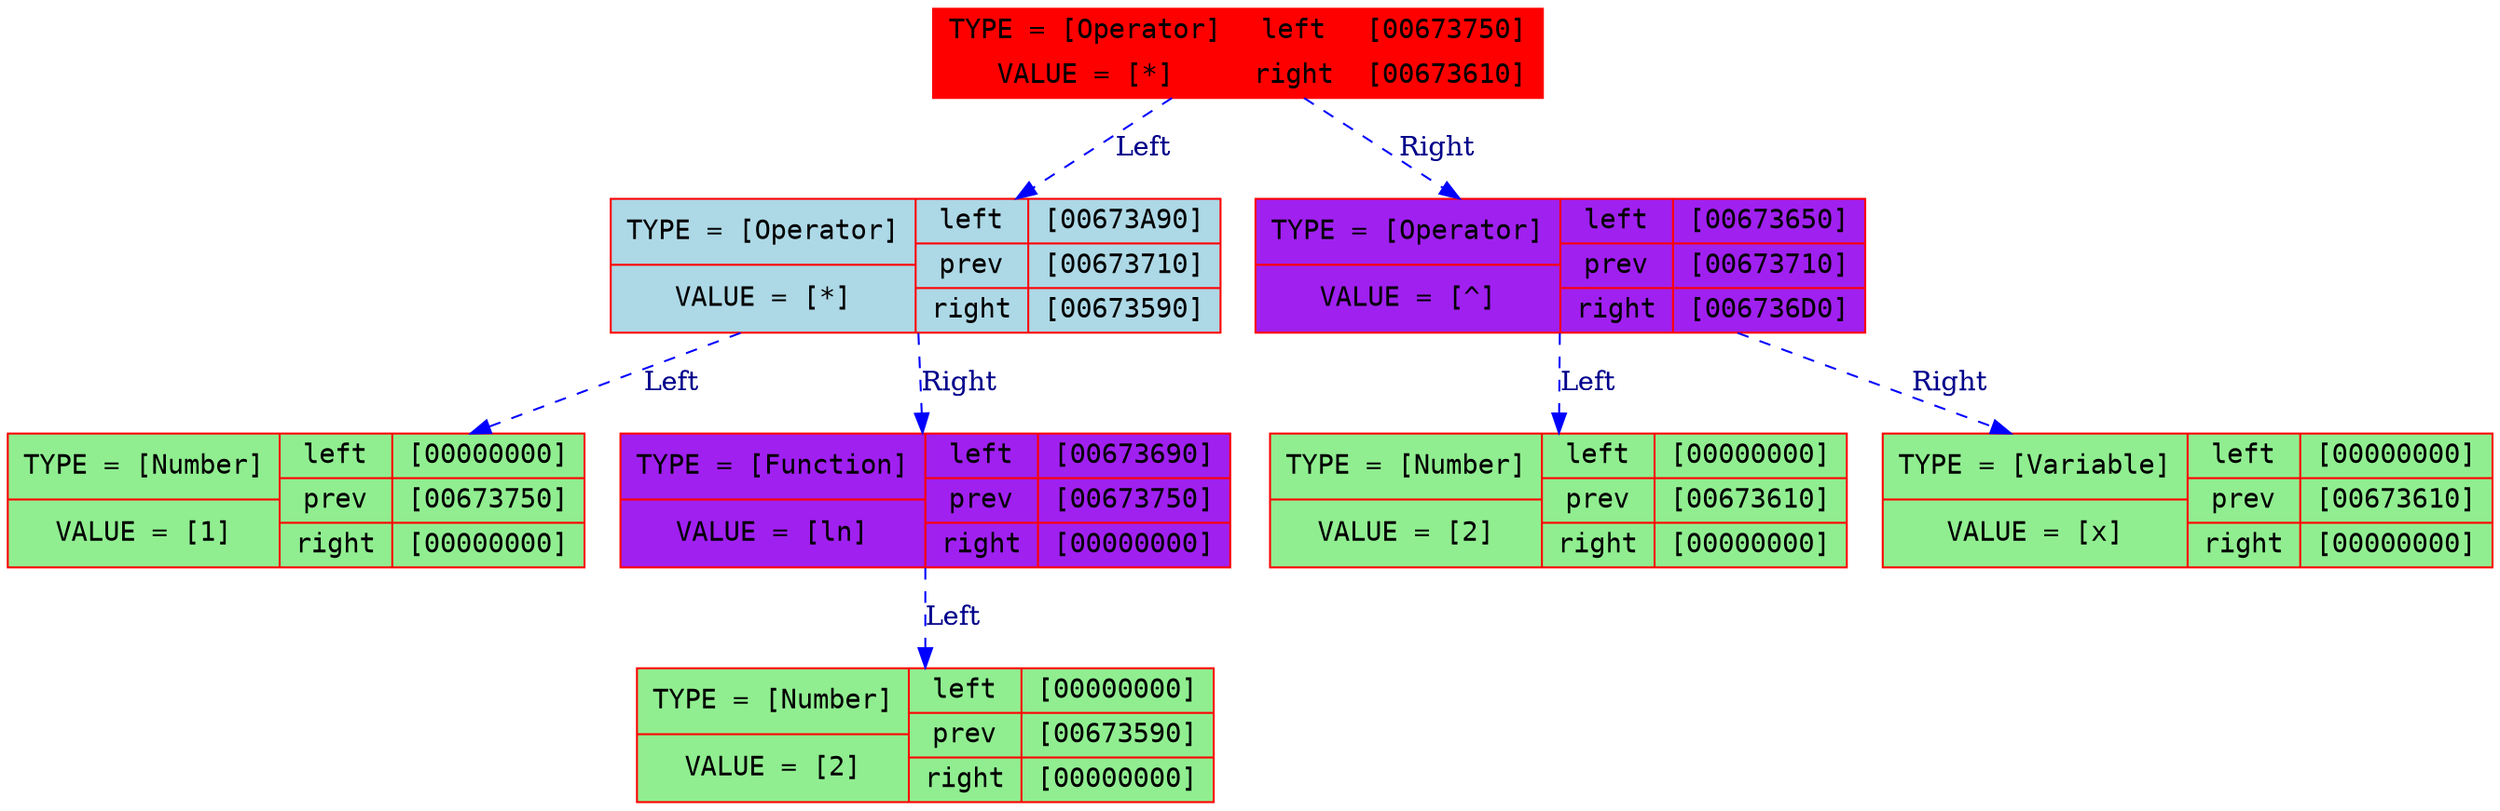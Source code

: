 digraph differenciator {
node [color = Red, fontname = Courier, style = filled, shape=record, fillcolor = purple]
edge [color = Blue, style=dashed]
"00673A90" [label = "{<f0> TYPE = [Number] | VALUE = [1]}| {<f1> left| <here> prev| right}| {<f2> [00000000]| [00673750]| [00000000]}",style = filled, fillcolor = lightgreen] 
"00673750" -> "00673A90" [label="Left", fontcolor=darkblue]
"00673690" [label = "{<f0> TYPE = [Number] | VALUE = [2]}| {<f1> left| <here> prev| right}| {<f2> [00000000]| [00673590]| [00000000]}",style = filled, fillcolor = lightgreen] 
"00673590" -> "00673690" [label="Left", fontcolor=darkblue]
"00673590" [label = "{<f0> TYPE = [Function] | VALUE = [ln]}| {<f1> left| <here> prev| right}| {<f2> [00673690]| [00673750]| [00000000]}",style = filled, fillcolor = purple] 
"00673750" -> "00673590" [label="Right", fontcolor=darkblue]
"00673750" [label = "{<f0> TYPE = [Operator] | VALUE = [*]}| {<f1> left| <here> prev| right}| {<f2> [00673A90]| [00673710]| [00673590]}",style = filled, fillcolor = lightblue] 
"00673710" -> "00673750" [label="Left", fontcolor=darkblue]
"00673650" [label = "{<f0> TYPE = [Number] | VALUE = [2]}| {<f1> left| <here> prev| right}| {<f2> [00000000]| [00673610]| [00000000]}",style = filled, fillcolor = lightgreen] 
"00673610" -> "00673650" [label="Left", fontcolor=darkblue]
"006736D0" [label = "{<f0> TYPE = [Variable] | VALUE = [x]}| {<f1> left| <here> prev| right}| {<f2> [00000000]| [00673610]| [00000000]}",style = filled, fillcolor = lightgreen] 
"00673610" -> "006736D0" [label="Right", fontcolor=darkblue]
"00673610" [label = "{<f0> TYPE = [Operator] | VALUE = [^]}| {<f1> left| <here> prev| right}| {<f2> [00673650]| [00673710]| [006736D0]}",style = filled, fillcolor = purple] 
"00673710" -> "00673610" [label="Right", fontcolor=darkblue]
"00673710" [label = "{<f0> TYPE = [Operator] | VALUE = [*]}| {<f1> left| right}| {<f2> [00673750]| [00673610]}",style = filled, fillcolor = red] 
}
